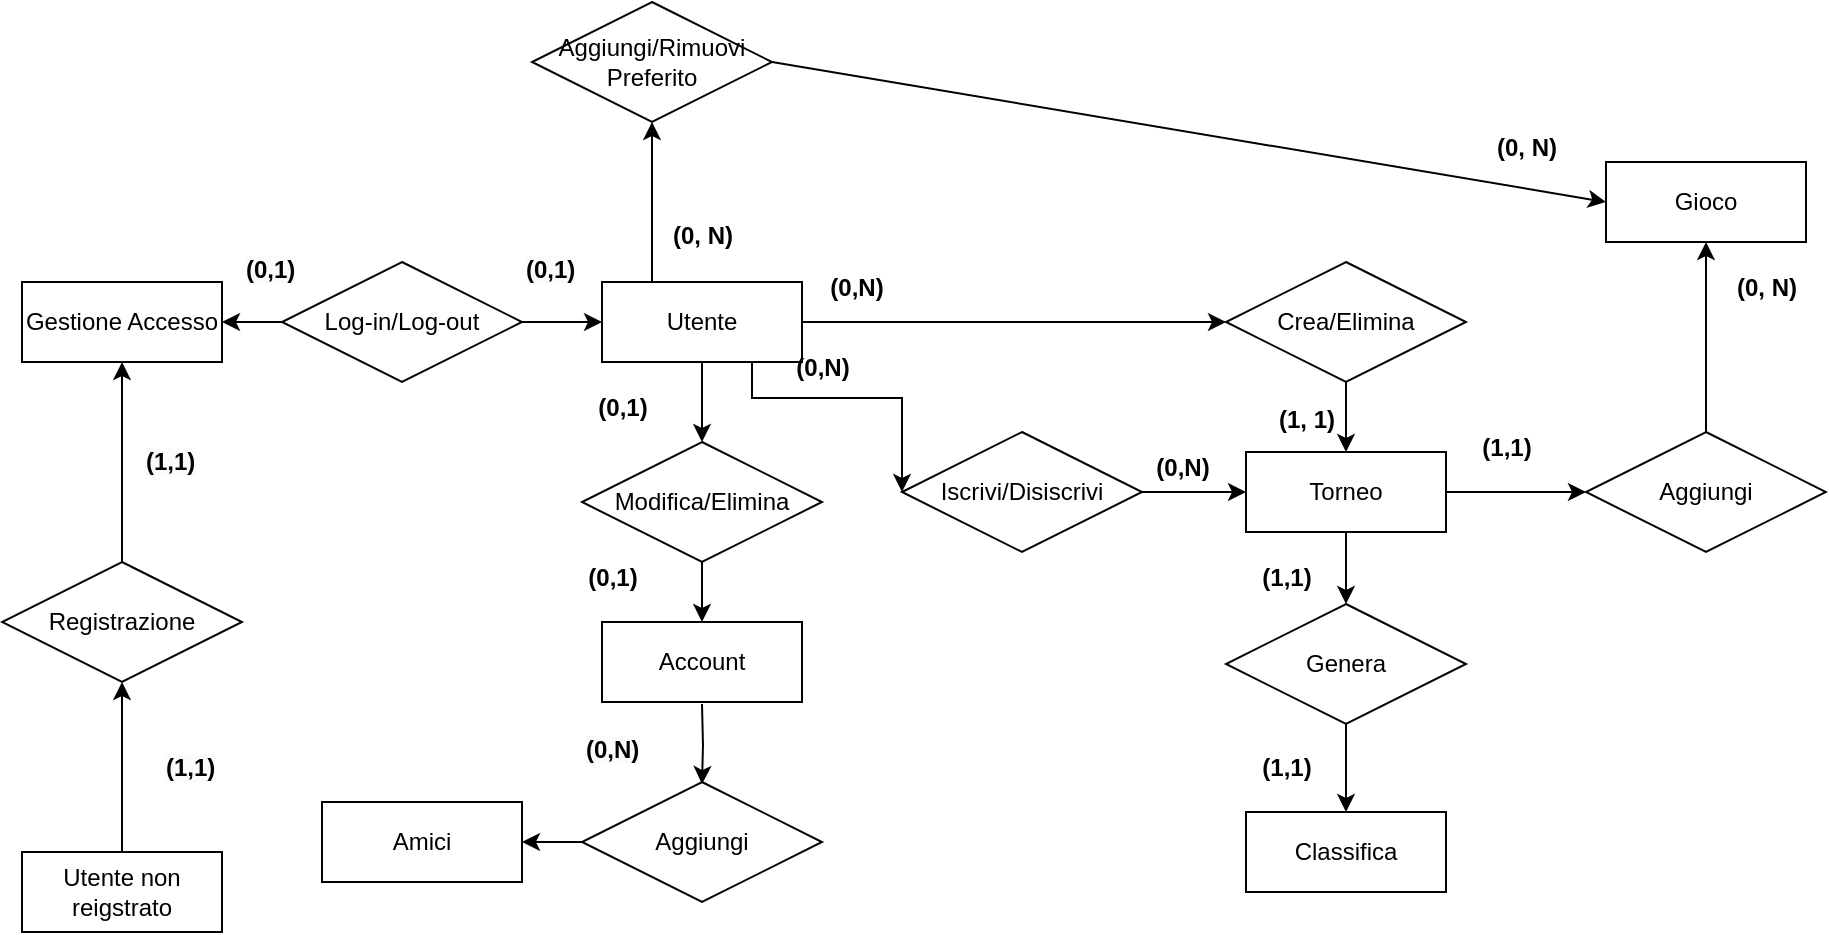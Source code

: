 <mxfile version="23.1.5" type="device">
  <diagram name="Pagina-1" id="q7qFz3qGB-3pdDpHgq0G">
    <mxGraphModel dx="1050" dy="621" grid="1" gridSize="10" guides="1" tooltips="1" connect="1" arrows="1" fold="1" page="1" pageScale="1" pageWidth="827" pageHeight="1169" math="0" shadow="0">
      <root>
        <mxCell id="0" />
        <mxCell id="1" parent="0" />
        <mxCell id="Q_vP4xJhXx3wZThFHurV-21" value="" style="edgeStyle=orthogonalEdgeStyle;rounded=0;orthogonalLoop=1;jettySize=auto;html=1;" parent="1" source="Q_vP4xJhXx3wZThFHurV-5" target="Q_vP4xJhXx3wZThFHurV-10" edge="1">
          <mxGeometry relative="1" as="geometry" />
        </mxCell>
        <mxCell id="Q_vP4xJhXx3wZThFHurV-5" value="Crea/Elimina" style="shape=rhombus;perimeter=rhombusPerimeter;whiteSpace=wrap;html=1;align=center;" parent="1" vertex="1">
          <mxGeometry x="622" y="320" width="120" height="60" as="geometry" />
        </mxCell>
        <mxCell id="Q_vP4xJhXx3wZThFHurV-17" value="" style="edgeStyle=orthogonalEdgeStyle;rounded=0;orthogonalLoop=1;jettySize=auto;html=1;exitX=1;exitY=0.5;exitDx=0;exitDy=0;" parent="1" source="Q_vP4xJhXx3wZThFHurV-6" target="Q_vP4xJhXx3wZThFHurV-5" edge="1">
          <mxGeometry relative="1" as="geometry">
            <mxPoint x="562" y="350" as="sourcePoint" />
          </mxGeometry>
        </mxCell>
        <mxCell id="Q_vP4xJhXx3wZThFHurV-33" value="" style="edgeStyle=orthogonalEdgeStyle;rounded=0;orthogonalLoop=1;jettySize=auto;html=1;" parent="1" source="Q_vP4xJhXx3wZThFHurV-6" target="Q_vP4xJhXx3wZThFHurV-32" edge="1">
          <mxGeometry relative="1" as="geometry" />
        </mxCell>
        <mxCell id="Q_vP4xJhXx3wZThFHurV-6" value="Utente" style="whiteSpace=wrap;html=1;align=center;" parent="1" vertex="1">
          <mxGeometry x="310" y="330" width="100" height="40" as="geometry" />
        </mxCell>
        <mxCell id="Q_vP4xJhXx3wZThFHurV-7" value="Gioco" style="whiteSpace=wrap;html=1;align=center;" parent="1" vertex="1">
          <mxGeometry x="812" y="270" width="100" height="40" as="geometry" />
        </mxCell>
        <mxCell id="Q_vP4xJhXx3wZThFHurV-8" value="Amici" style="whiteSpace=wrap;html=1;align=center;" parent="1" vertex="1">
          <mxGeometry x="170" y="590" width="100" height="40" as="geometry" />
        </mxCell>
        <mxCell id="Q_vP4xJhXx3wZThFHurV-18" value="" style="edgeStyle=orthogonalEdgeStyle;rounded=0;orthogonalLoop=1;jettySize=auto;html=1;" parent="1" source="Q_vP4xJhXx3wZThFHurV-10" target="Q_vP4xJhXx3wZThFHurV-16" edge="1">
          <mxGeometry relative="1" as="geometry" />
        </mxCell>
        <mxCell id="Q_vP4xJhXx3wZThFHurV-26" value="" style="edgeStyle=orthogonalEdgeStyle;rounded=0;orthogonalLoop=1;jettySize=auto;html=1;" parent="1" source="Q_vP4xJhXx3wZThFHurV-10" target="Q_vP4xJhXx3wZThFHurV-14" edge="1">
          <mxGeometry relative="1" as="geometry" />
        </mxCell>
        <mxCell id="Q_vP4xJhXx3wZThFHurV-10" value="Torneo" style="whiteSpace=wrap;html=1;align=center;" parent="1" vertex="1">
          <mxGeometry x="632" y="415" width="100" height="40" as="geometry" />
        </mxCell>
        <mxCell id="Q_vP4xJhXx3wZThFHurV-11" value="Classifica" style="whiteSpace=wrap;html=1;align=center;" parent="1" vertex="1">
          <mxGeometry x="632" y="595" width="100" height="40" as="geometry" />
        </mxCell>
        <mxCell id="Q_vP4xJhXx3wZThFHurV-25" value="" style="edgeStyle=orthogonalEdgeStyle;rounded=0;orthogonalLoop=1;jettySize=auto;html=1;" parent="1" source="Q_vP4xJhXx3wZThFHurV-14" target="Q_vP4xJhXx3wZThFHurV-7" edge="1">
          <mxGeometry relative="1" as="geometry" />
        </mxCell>
        <mxCell id="Q_vP4xJhXx3wZThFHurV-14" value="Aggiungi" style="shape=rhombus;perimeter=rhombusPerimeter;whiteSpace=wrap;html=1;align=center;" parent="1" vertex="1">
          <mxGeometry x="802" y="405" width="120" height="60" as="geometry" />
        </mxCell>
        <mxCell id="Q_vP4xJhXx3wZThFHurV-27" value="" style="edgeStyle=orthogonalEdgeStyle;rounded=0;orthogonalLoop=1;jettySize=auto;html=1;" parent="1" source="Q_vP4xJhXx3wZThFHurV-15" target="Q_vP4xJhXx3wZThFHurV-8" edge="1">
          <mxGeometry relative="1" as="geometry" />
        </mxCell>
        <mxCell id="Q_vP4xJhXx3wZThFHurV-15" value="Aggiungi" style="shape=rhombus;perimeter=rhombusPerimeter;whiteSpace=wrap;html=1;align=center;" parent="1" vertex="1">
          <mxGeometry x="300" y="580" width="120" height="60" as="geometry" />
        </mxCell>
        <mxCell id="Q_vP4xJhXx3wZThFHurV-22" value="" style="edgeStyle=orthogonalEdgeStyle;rounded=0;orthogonalLoop=1;jettySize=auto;html=1;" parent="1" source="Q_vP4xJhXx3wZThFHurV-16" target="Q_vP4xJhXx3wZThFHurV-11" edge="1">
          <mxGeometry relative="1" as="geometry" />
        </mxCell>
        <mxCell id="Q_vP4xJhXx3wZThFHurV-16" value="Genera" style="shape=rhombus;perimeter=rhombusPerimeter;whiteSpace=wrap;html=1;align=center;" parent="1" vertex="1">
          <mxGeometry x="622" y="491" width="120" height="60" as="geometry" />
        </mxCell>
        <mxCell id="Q_vP4xJhXx3wZThFHurV-35" value="" style="edgeStyle=orthogonalEdgeStyle;rounded=0;orthogonalLoop=1;jettySize=auto;html=1;" parent="1" source="Q_vP4xJhXx3wZThFHurV-32" target="Q_vP4xJhXx3wZThFHurV-34" edge="1">
          <mxGeometry relative="1" as="geometry" />
        </mxCell>
        <mxCell id="Q_vP4xJhXx3wZThFHurV-32" value="Modifica/Elimina" style="shape=rhombus;perimeter=rhombusPerimeter;whiteSpace=wrap;html=1;align=center;" parent="1" vertex="1">
          <mxGeometry x="300" y="410" width="120" height="60" as="geometry" />
        </mxCell>
        <mxCell id="Q_vP4xJhXx3wZThFHurV-38" value="" style="edgeStyle=orthogonalEdgeStyle;rounded=0;orthogonalLoop=1;jettySize=auto;html=1;" parent="1" edge="1">
          <mxGeometry relative="1" as="geometry">
            <mxPoint x="360" y="541" as="sourcePoint" />
            <mxPoint x="360" y="581" as="targetPoint" />
          </mxGeometry>
        </mxCell>
        <mxCell id="Q_vP4xJhXx3wZThFHurV-34" value="Account" style="whiteSpace=wrap;html=1;align=center;" parent="1" vertex="1">
          <mxGeometry x="310" y="500" width="100" height="40" as="geometry" />
        </mxCell>
        <mxCell id="Q_vP4xJhXx3wZThFHurV-41" value="Gestione Accesso" style="whiteSpace=wrap;html=1;align=center;" parent="1" vertex="1">
          <mxGeometry x="20" y="330" width="100" height="40" as="geometry" />
        </mxCell>
        <mxCell id="Q_vP4xJhXx3wZThFHurV-44" value="" style="edgeStyle=orthogonalEdgeStyle;rounded=0;orthogonalLoop=1;jettySize=auto;html=1;" parent="1" source="Q_vP4xJhXx3wZThFHurV-42" target="Q_vP4xJhXx3wZThFHurV-43" edge="1">
          <mxGeometry relative="1" as="geometry" />
        </mxCell>
        <mxCell id="Q_vP4xJhXx3wZThFHurV-42" value="Utente non reigstrato" style="whiteSpace=wrap;html=1;align=center;" parent="1" vertex="1">
          <mxGeometry x="20" y="615" width="100" height="40" as="geometry" />
        </mxCell>
        <mxCell id="Q_vP4xJhXx3wZThFHurV-45" value="" style="edgeStyle=orthogonalEdgeStyle;rounded=0;orthogonalLoop=1;jettySize=auto;html=1;" parent="1" source="Q_vP4xJhXx3wZThFHurV-43" target="Q_vP4xJhXx3wZThFHurV-41" edge="1">
          <mxGeometry relative="1" as="geometry" />
        </mxCell>
        <mxCell id="Q_vP4xJhXx3wZThFHurV-43" value="Registrazione" style="shape=rhombus;perimeter=rhombusPerimeter;whiteSpace=wrap;html=1;align=center;" parent="1" vertex="1">
          <mxGeometry x="10" y="470" width="120" height="60" as="geometry" />
        </mxCell>
        <mxCell id="Q_vP4xJhXx3wZThFHurV-47" value="" style="edgeStyle=orthogonalEdgeStyle;rounded=0;orthogonalLoop=1;jettySize=auto;html=1;" parent="1" source="Q_vP4xJhXx3wZThFHurV-46" target="Q_vP4xJhXx3wZThFHurV-41" edge="1">
          <mxGeometry relative="1" as="geometry" />
        </mxCell>
        <mxCell id="Q_vP4xJhXx3wZThFHurV-48" value="" style="edgeStyle=orthogonalEdgeStyle;rounded=0;orthogonalLoop=1;jettySize=auto;html=1;" parent="1" source="Q_vP4xJhXx3wZThFHurV-46" target="Q_vP4xJhXx3wZThFHurV-6" edge="1">
          <mxGeometry relative="1" as="geometry" />
        </mxCell>
        <mxCell id="Q_vP4xJhXx3wZThFHurV-46" value="Log-in/Log-out" style="shape=rhombus;perimeter=rhombusPerimeter;whiteSpace=wrap;html=1;align=center;" parent="1" vertex="1">
          <mxGeometry x="150" y="320" width="120" height="60" as="geometry" />
        </mxCell>
        <mxCell id="Q_vP4xJhXx3wZThFHurV-54" value="(0,1)" style="text;align=center;fontStyle=1;verticalAlign=middle;spacingLeft=3;spacingRight=3;strokeColor=none;rotatable=0;points=[[0,0.5],[1,0.5]];portConstraint=eastwest;html=1;" parent="1" vertex="1">
          <mxGeometry x="280" y="380" width="80" height="26" as="geometry" />
        </mxCell>
        <mxCell id="Q_vP4xJhXx3wZThFHurV-57" value="(0,1)" style="text;align=center;fontStyle=1;verticalAlign=middle;spacingLeft=3;spacingRight=3;strokeColor=none;rotatable=0;points=[[0,0.5],[1,0.5]];portConstraint=eastwest;html=1;" parent="1" vertex="1">
          <mxGeometry x="275" y="465" width="80" height="26" as="geometry" />
        </mxCell>
        <mxCell id="Q_vP4xJhXx3wZThFHurV-58" value="(0,N)" style="text;align=center;fontStyle=1;verticalAlign=middle;spacingLeft=3;spacingRight=3;strokeColor=none;rotatable=0;points=[[0,0.5],[1,0.5]];portConstraint=eastwest;html=1;" parent="1" vertex="1">
          <mxGeometry x="397" y="320" width="80" height="26" as="geometry" />
        </mxCell>
        <mxCell id="Q_vP4xJhXx3wZThFHurV-59" value="(1, 1)" style="text;align=center;fontStyle=1;verticalAlign=middle;spacingLeft=3;spacingRight=3;strokeColor=none;rotatable=0;points=[[0,0.5],[1,0.5]];portConstraint=eastwest;html=1;" parent="1" vertex="1">
          <mxGeometry x="622" y="386" width="80" height="26" as="geometry" />
        </mxCell>
        <mxCell id="Q_vP4xJhXx3wZThFHurV-60" value="(1,1)" style="text;align=center;fontStyle=1;verticalAlign=middle;spacingLeft=3;spacingRight=3;strokeColor=none;rotatable=0;points=[[0,0.5],[1,0.5]];portConstraint=eastwest;html=1;" parent="1" vertex="1">
          <mxGeometry x="612" y="465" width="80" height="26" as="geometry" />
        </mxCell>
        <mxCell id="Q_vP4xJhXx3wZThFHurV-61" value="(1,1)" style="text;align=center;fontStyle=1;verticalAlign=middle;spacingLeft=3;spacingRight=3;strokeColor=none;rotatable=0;points=[[0,0.5],[1,0.5]];portConstraint=eastwest;html=1;" parent="1" vertex="1">
          <mxGeometry x="612" y="560" width="80" height="26" as="geometry" />
        </mxCell>
        <mxCell id="Q_vP4xJhXx3wZThFHurV-62" value="(1,1)" style="text;align=center;fontStyle=1;verticalAlign=middle;spacingLeft=3;spacingRight=3;strokeColor=none;rotatable=0;points=[[0,0.5],[1,0.5]];portConstraint=eastwest;html=1;" parent="1" vertex="1">
          <mxGeometry x="742" y="400" width="40" height="26" as="geometry" />
        </mxCell>
        <mxCell id="Q_vP4xJhXx3wZThFHurV-64" value="(0, N)" style="text;align=center;fontStyle=1;verticalAlign=middle;spacingLeft=3;spacingRight=3;strokeColor=none;rotatable=0;points=[[0,0.5],[1,0.5]];portConstraint=eastwest;html=1;" parent="1" vertex="1">
          <mxGeometry x="872" y="320" width="40" height="26" as="geometry" />
        </mxCell>
        <mxCell id="Q_vP4xJhXx3wZThFHurV-65" value="&lt;span style=&quot;color: rgb(0, 0, 0); font-family: Helvetica; font-size: 12px; font-style: normal; font-variant-ligatures: normal; font-variant-caps: normal; font-weight: 700; letter-spacing: normal; orphans: 2; text-align: center; text-indent: 0px; text-transform: none; widows: 2; word-spacing: 0px; -webkit-text-stroke-width: 0px; background-color: rgb(251, 251, 251); text-decoration-thickness: initial; text-decoration-style: initial; text-decoration-color: initial; float: none; display: inline !important;&quot;&gt;(1,1)&lt;/span&gt;" style="text;whiteSpace=wrap;html=1;" parent="1" vertex="1">
          <mxGeometry x="90" y="559" width="30" height="27" as="geometry" />
        </mxCell>
        <mxCell id="Q_vP4xJhXx3wZThFHurV-66" value="&lt;span style=&quot;color: rgb(0, 0, 0); font-family: Helvetica; font-size: 12px; font-style: normal; font-variant-ligatures: normal; font-variant-caps: normal; font-weight: 700; letter-spacing: normal; orphans: 2; text-align: center; text-indent: 0px; text-transform: none; widows: 2; word-spacing: 0px; -webkit-text-stroke-width: 0px; background-color: rgb(251, 251, 251); text-decoration-thickness: initial; text-decoration-style: initial; text-decoration-color: initial; float: none; display: inline !important;&quot;&gt;(1,1)&lt;/span&gt;" style="text;whiteSpace=wrap;html=1;" parent="1" vertex="1">
          <mxGeometry x="80" y="406" width="30" height="27" as="geometry" />
        </mxCell>
        <mxCell id="Q_vP4xJhXx3wZThFHurV-67" value="&lt;span style=&quot;color: rgb(0, 0, 0); font-family: Helvetica; font-size: 12px; font-style: normal; font-variant-ligatures: normal; font-variant-caps: normal; font-weight: 700; letter-spacing: normal; orphans: 2; text-align: center; text-indent: 0px; text-transform: none; widows: 2; word-spacing: 0px; -webkit-text-stroke-width: 0px; background-color: rgb(251, 251, 251); text-decoration-thickness: initial; text-decoration-style: initial; text-decoration-color: initial; float: none; display: inline !important;&quot;&gt;(0,1)&lt;/span&gt;" style="text;whiteSpace=wrap;html=1;" parent="1" vertex="1">
          <mxGeometry x="270" y="310" width="30" height="27" as="geometry" />
        </mxCell>
        <mxCell id="Q_vP4xJhXx3wZThFHurV-68" value="&lt;span style=&quot;color: rgb(0, 0, 0); font-family: Helvetica; font-size: 12px; font-style: normal; font-variant-ligatures: normal; font-variant-caps: normal; font-weight: 700; letter-spacing: normal; orphans: 2; text-align: center; text-indent: 0px; text-transform: none; widows: 2; word-spacing: 0px; -webkit-text-stroke-width: 0px; background-color: rgb(251, 251, 251); text-decoration-thickness: initial; text-decoration-style: initial; text-decoration-color: initial; float: none; display: inline !important;&quot;&gt;(0,1)&lt;/span&gt;" style="text;whiteSpace=wrap;html=1;" parent="1" vertex="1">
          <mxGeometry x="130" y="310" width="30" height="30" as="geometry" />
        </mxCell>
        <mxCell id="Q_vP4xJhXx3wZThFHurV-70" value="&lt;span style=&quot;color: rgb(0, 0, 0); font-family: Helvetica; font-size: 12px; font-style: normal; font-variant-ligatures: normal; font-variant-caps: normal; font-weight: 700; letter-spacing: normal; orphans: 2; text-align: center; text-indent: 0px; text-transform: none; widows: 2; word-spacing: 0px; -webkit-text-stroke-width: 0px; background-color: rgb(251, 251, 251); text-decoration-thickness: initial; text-decoration-style: initial; text-decoration-color: initial; float: none; display: inline !important;&quot;&gt;(0,N)&lt;/span&gt;" style="text;whiteSpace=wrap;html=1;" parent="1" vertex="1">
          <mxGeometry x="300" y="550" width="30" height="20" as="geometry" />
        </mxCell>
        <mxCell id="VZ7qsGMLw0wXr37yPeVG-1" value="" style="endArrow=classic;html=1;rounded=0;exitX=0.25;exitY=0;exitDx=0;exitDy=0;" edge="1" parent="1" source="Q_vP4xJhXx3wZThFHurV-6">
          <mxGeometry width="50" height="50" relative="1" as="geometry">
            <mxPoint x="295" y="285" as="sourcePoint" />
            <mxPoint x="335" y="250" as="targetPoint" />
          </mxGeometry>
        </mxCell>
        <mxCell id="VZ7qsGMLw0wXr37yPeVG-2" value="Aggiungi/Rimuovi&lt;br&gt;Preferito" style="shape=rhombus;perimeter=rhombusPerimeter;whiteSpace=wrap;html=1;align=center;" vertex="1" parent="1">
          <mxGeometry x="275" y="190" width="120" height="60" as="geometry" />
        </mxCell>
        <mxCell id="VZ7qsGMLw0wXr37yPeVG-3" value="" style="endArrow=classic;html=1;rounded=0;exitX=1;exitY=0.5;exitDx=0;exitDy=0;entryX=0;entryY=0.5;entryDx=0;entryDy=0;" edge="1" parent="1" source="VZ7qsGMLw0wXr37yPeVG-2" target="Q_vP4xJhXx3wZThFHurV-7">
          <mxGeometry width="50" height="50" relative="1" as="geometry">
            <mxPoint x="547" y="219.5" as="sourcePoint" />
            <mxPoint x="867" y="220" as="targetPoint" />
          </mxGeometry>
        </mxCell>
        <mxCell id="VZ7qsGMLw0wXr37yPeVG-4" value="(0, N)" style="text;align=center;fontStyle=1;verticalAlign=middle;spacingLeft=3;spacingRight=3;strokeColor=none;rotatable=0;points=[[0,0.5],[1,0.5]];portConstraint=eastwest;html=1;" vertex="1" parent="1">
          <mxGeometry x="752" y="250" width="40" height="26" as="geometry" />
        </mxCell>
        <mxCell id="VZ7qsGMLw0wXr37yPeVG-5" value="(0, N)" style="text;align=center;fontStyle=1;verticalAlign=middle;spacingLeft=3;spacingRight=3;strokeColor=none;rotatable=0;points=[[0,0.5],[1,0.5]];portConstraint=eastwest;html=1;" vertex="1" parent="1">
          <mxGeometry x="340" y="294" width="40" height="26" as="geometry" />
        </mxCell>
        <mxCell id="VZ7qsGMLw0wXr37yPeVG-9" style="edgeStyle=orthogonalEdgeStyle;rounded=0;orthogonalLoop=1;jettySize=auto;html=1;exitX=1;exitY=0.5;exitDx=0;exitDy=0;" edge="1" parent="1" source="VZ7qsGMLw0wXr37yPeVG-6" target="Q_vP4xJhXx3wZThFHurV-10">
          <mxGeometry relative="1" as="geometry" />
        </mxCell>
        <mxCell id="VZ7qsGMLw0wXr37yPeVG-6" value="Iscrivi/Disiscrivi" style="shape=rhombus;perimeter=rhombusPerimeter;whiteSpace=wrap;html=1;align=center;" vertex="1" parent="1">
          <mxGeometry x="460" y="405" width="120" height="60" as="geometry" />
        </mxCell>
        <mxCell id="VZ7qsGMLw0wXr37yPeVG-7" value="" style="edgeStyle=orthogonalEdgeStyle;rounded=0;orthogonalLoop=1;jettySize=auto;html=1;entryX=0;entryY=0.5;entryDx=0;entryDy=0;exitX=0.75;exitY=1;exitDx=0;exitDy=0;" edge="1" parent="1" source="Q_vP4xJhXx3wZThFHurV-6" target="VZ7qsGMLw0wXr37yPeVG-6">
          <mxGeometry relative="1" as="geometry">
            <mxPoint x="380" y="388" as="sourcePoint" />
            <mxPoint x="420" y="388" as="targetPoint" />
            <Array as="points">
              <mxPoint x="385" y="388" />
              <mxPoint x="460" y="388" />
            </Array>
          </mxGeometry>
        </mxCell>
        <mxCell id="VZ7qsGMLw0wXr37yPeVG-10" value="(0,N)" style="text;align=center;fontStyle=1;verticalAlign=middle;spacingLeft=3;spacingRight=3;strokeColor=none;rotatable=0;points=[[0,0.5],[1,0.5]];portConstraint=eastwest;html=1;" vertex="1" parent="1">
          <mxGeometry x="380" y="360" width="80" height="26" as="geometry" />
        </mxCell>
        <mxCell id="VZ7qsGMLw0wXr37yPeVG-11" value="(0,N)" style="text;align=center;fontStyle=1;verticalAlign=middle;spacingLeft=3;spacingRight=3;strokeColor=none;rotatable=0;points=[[0,0.5],[1,0.5]];portConstraint=eastwest;html=1;" vertex="1" parent="1">
          <mxGeometry x="560" y="410" width="80" height="26" as="geometry" />
        </mxCell>
      </root>
    </mxGraphModel>
  </diagram>
</mxfile>
